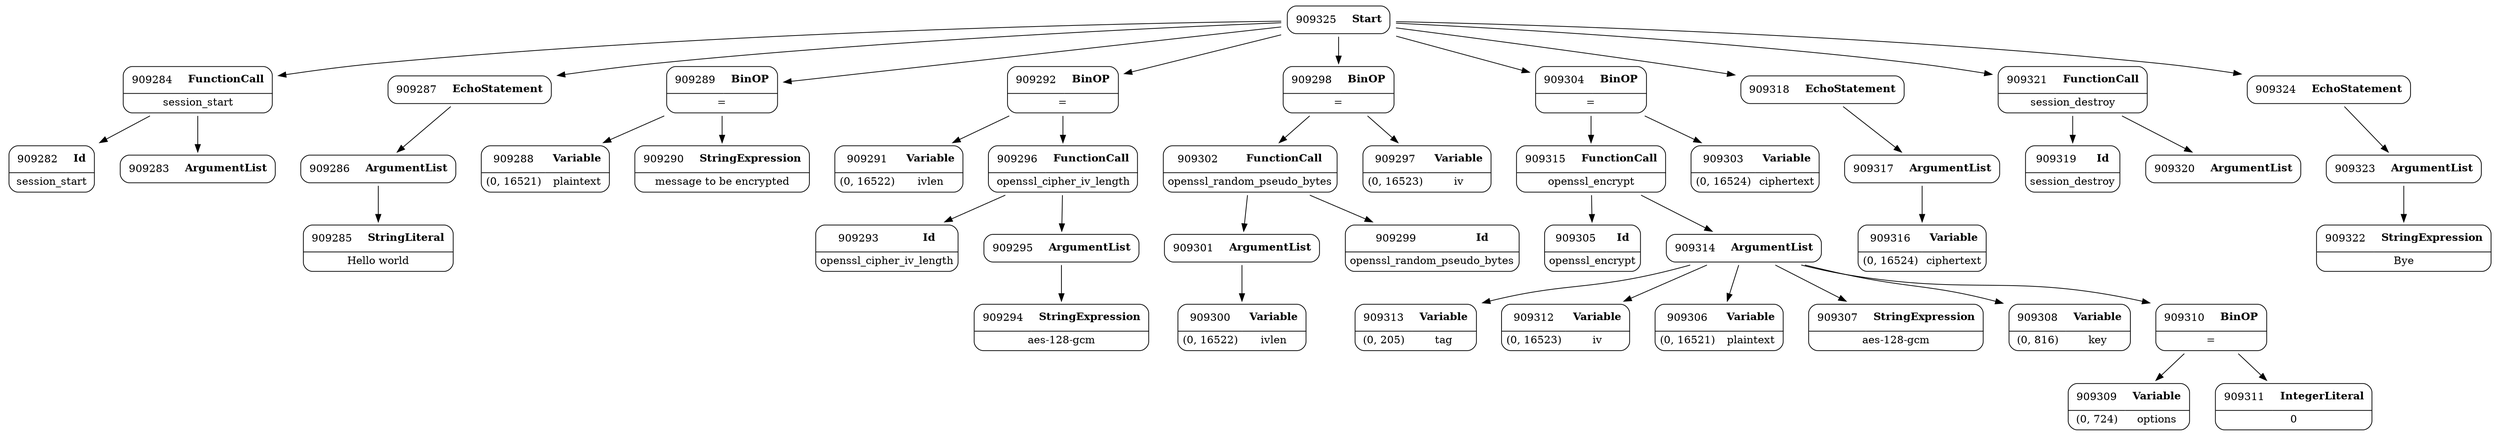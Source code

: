 digraph ast {
node [shape=none];
909325 [label=<<TABLE border='1' cellspacing='0' cellpadding='10' style='rounded' ><TR><TD border='0'>909325</TD><TD border='0'><B>Start</B></TD></TR></TABLE>>];
909325 -> 909284 [weight=2];
909325 -> 909287 [weight=2];
909325 -> 909289 [weight=2];
909325 -> 909292 [weight=2];
909325 -> 909298 [weight=2];
909325 -> 909304 [weight=2];
909325 -> 909318 [weight=2];
909325 -> 909321 [weight=2];
909325 -> 909324 [weight=2];
909324 [label=<<TABLE border='1' cellspacing='0' cellpadding='10' style='rounded' ><TR><TD border='0'>909324</TD><TD border='0'><B>EchoStatement</B></TD></TR></TABLE>>];
909324 -> 909323 [weight=2];
909321 [label=<<TABLE border='1' cellspacing='0' cellpadding='10' style='rounded' ><TR><TD border='0'>909321</TD><TD border='0'><B>FunctionCall</B></TD></TR><HR/><TR><TD border='0' cellpadding='5' colspan='2'>session_destroy</TD></TR></TABLE>>];
909321 -> 909319 [weight=2];
909321 -> 909320 [weight=2];
909320 [label=<<TABLE border='1' cellspacing='0' cellpadding='10' style='rounded' ><TR><TD border='0'>909320</TD><TD border='0'><B>ArgumentList</B></TD></TR></TABLE>>];
909323 [label=<<TABLE border='1' cellspacing='0' cellpadding='10' style='rounded' ><TR><TD border='0'>909323</TD><TD border='0'><B>ArgumentList</B></TD></TR></TABLE>>];
909323 -> 909322 [weight=2];
909322 [label=<<TABLE border='1' cellspacing='0' cellpadding='10' style='rounded' ><TR><TD border='0'>909322</TD><TD border='0'><B>StringExpression</B></TD></TR><HR/><TR><TD border='0' cellpadding='5' colspan='2'>Bye</TD></TR></TABLE>>];
909317 [label=<<TABLE border='1' cellspacing='0' cellpadding='10' style='rounded' ><TR><TD border='0'>909317</TD><TD border='0'><B>ArgumentList</B></TD></TR></TABLE>>];
909317 -> 909316 [weight=2];
909316 [label=<<TABLE border='1' cellspacing='0' cellpadding='10' style='rounded' ><TR><TD border='0'>909316</TD><TD border='0'><B>Variable</B></TD></TR><HR/><TR><TD border='0' cellpadding='5'>(0, 16524)</TD><TD border='0' cellpadding='5'>ciphertext</TD></TR></TABLE>>];
909319 [label=<<TABLE border='1' cellspacing='0' cellpadding='10' style='rounded' ><TR><TD border='0'>909319</TD><TD border='0'><B>Id</B></TD></TR><HR/><TR><TD border='0' cellpadding='5' colspan='2'>session_destroy</TD></TR></TABLE>>];
909318 [label=<<TABLE border='1' cellspacing='0' cellpadding='10' style='rounded' ><TR><TD border='0'>909318</TD><TD border='0'><B>EchoStatement</B></TD></TR></TABLE>>];
909318 -> 909317 [weight=2];
909313 [label=<<TABLE border='1' cellspacing='0' cellpadding='10' style='rounded' ><TR><TD border='0'>909313</TD><TD border='0'><B>Variable</B></TD></TR><HR/><TR><TD border='0' cellpadding='5'>(0, 205)</TD><TD border='0' cellpadding='5'>tag</TD></TR></TABLE>>];
909312 [label=<<TABLE border='1' cellspacing='0' cellpadding='10' style='rounded' ><TR><TD border='0'>909312</TD><TD border='0'><B>Variable</B></TD></TR><HR/><TR><TD border='0' cellpadding='5'>(0, 16523)</TD><TD border='0' cellpadding='5'>iv</TD></TR></TABLE>>];
909315 [label=<<TABLE border='1' cellspacing='0' cellpadding='10' style='rounded' ><TR><TD border='0'>909315</TD><TD border='0'><B>FunctionCall</B></TD></TR><HR/><TR><TD border='0' cellpadding='5' colspan='2'>openssl_encrypt</TD></TR></TABLE>>];
909315 -> 909305 [weight=2];
909315 -> 909314 [weight=2];
909314 [label=<<TABLE border='1' cellspacing='0' cellpadding='10' style='rounded' ><TR><TD border='0'>909314</TD><TD border='0'><B>ArgumentList</B></TD></TR></TABLE>>];
909314 -> 909306 [weight=2];
909314 -> 909307 [weight=2];
909314 -> 909308 [weight=2];
909314 -> 909310 [weight=2];
909314 -> 909312 [weight=2];
909314 -> 909313 [weight=2];
909293 [label=<<TABLE border='1' cellspacing='0' cellpadding='10' style='rounded' ><TR><TD border='0'>909293</TD><TD border='0'><B>Id</B></TD></TR><HR/><TR><TD border='0' cellpadding='5' colspan='2'>openssl_cipher_iv_length</TD></TR></TABLE>>];
909292 [label=<<TABLE border='1' cellspacing='0' cellpadding='10' style='rounded' ><TR><TD border='0'>909292</TD><TD border='0'><B>BinOP</B></TD></TR><HR/><TR><TD border='0' cellpadding='5' colspan='2'>=</TD></TR></TABLE>>];
909292 -> 909291 [weight=2];
909292 -> 909296 [weight=2];
909295 [label=<<TABLE border='1' cellspacing='0' cellpadding='10' style='rounded' ><TR><TD border='0'>909295</TD><TD border='0'><B>ArgumentList</B></TD></TR></TABLE>>];
909295 -> 909294 [weight=2];
909294 [label=<<TABLE border='1' cellspacing='0' cellpadding='10' style='rounded' ><TR><TD border='0'>909294</TD><TD border='0'><B>StringExpression</B></TD></TR><HR/><TR><TD border='0' cellpadding='5' colspan='2'>aes-128-gcm</TD></TR></TABLE>>];
909289 [label=<<TABLE border='1' cellspacing='0' cellpadding='10' style='rounded' ><TR><TD border='0'>909289</TD><TD border='0'><B>BinOP</B></TD></TR><HR/><TR><TD border='0' cellpadding='5' colspan='2'>=</TD></TR></TABLE>>];
909289 -> 909288 [weight=2];
909289 -> 909290 [weight=2];
909288 [label=<<TABLE border='1' cellspacing='0' cellpadding='10' style='rounded' ><TR><TD border='0'>909288</TD><TD border='0'><B>Variable</B></TD></TR><HR/><TR><TD border='0' cellpadding='5'>(0, 16521)</TD><TD border='0' cellpadding='5'>plaintext</TD></TR></TABLE>>];
909291 [label=<<TABLE border='1' cellspacing='0' cellpadding='10' style='rounded' ><TR><TD border='0'>909291</TD><TD border='0'><B>Variable</B></TD></TR><HR/><TR><TD border='0' cellpadding='5'>(0, 16522)</TD><TD border='0' cellpadding='5'>ivlen</TD></TR></TABLE>>];
909290 [label=<<TABLE border='1' cellspacing='0' cellpadding='10' style='rounded' ><TR><TD border='0'>909290</TD><TD border='0'><B>StringExpression</B></TD></TR><HR/><TR><TD border='0' cellpadding='5' colspan='2'>message to be encrypted</TD></TR></TABLE>>];
909285 [label=<<TABLE border='1' cellspacing='0' cellpadding='10' style='rounded' ><TR><TD border='0'>909285</TD><TD border='0'><B>StringLiteral</B></TD></TR><HR/><TR><TD border='0' cellpadding='5' colspan='2'>Hello world</TD></TR></TABLE>>];
909284 [label=<<TABLE border='1' cellspacing='0' cellpadding='10' style='rounded' ><TR><TD border='0'>909284</TD><TD border='0'><B>FunctionCall</B></TD></TR><HR/><TR><TD border='0' cellpadding='5' colspan='2'>session_start</TD></TR></TABLE>>];
909284 -> 909282 [weight=2];
909284 -> 909283 [weight=2];
909287 [label=<<TABLE border='1' cellspacing='0' cellpadding='10' style='rounded' ><TR><TD border='0'>909287</TD><TD border='0'><B>EchoStatement</B></TD></TR></TABLE>>];
909287 -> 909286 [weight=2];
909286 [label=<<TABLE border='1' cellspacing='0' cellpadding='10' style='rounded' ><TR><TD border='0'>909286</TD><TD border='0'><B>ArgumentList</B></TD></TR></TABLE>>];
909286 -> 909285 [weight=2];
909283 [label=<<TABLE border='1' cellspacing='0' cellpadding='10' style='rounded' ><TR><TD border='0'>909283</TD><TD border='0'><B>ArgumentList</B></TD></TR></TABLE>>];
909282 [label=<<TABLE border='1' cellspacing='0' cellpadding='10' style='rounded' ><TR><TD border='0'>909282</TD><TD border='0'><B>Id</B></TD></TR><HR/><TR><TD border='0' cellpadding='5' colspan='2'>session_start</TD></TR></TABLE>>];
909309 [label=<<TABLE border='1' cellspacing='0' cellpadding='10' style='rounded' ><TR><TD border='0'>909309</TD><TD border='0'><B>Variable</B></TD></TR><HR/><TR><TD border='0' cellpadding='5'>(0, 724)</TD><TD border='0' cellpadding='5'>options</TD></TR></TABLE>>];
909308 [label=<<TABLE border='1' cellspacing='0' cellpadding='10' style='rounded' ><TR><TD border='0'>909308</TD><TD border='0'><B>Variable</B></TD></TR><HR/><TR><TD border='0' cellpadding='5'>(0, 816)</TD><TD border='0' cellpadding='5'>key</TD></TR></TABLE>>];
909311 [label=<<TABLE border='1' cellspacing='0' cellpadding='10' style='rounded' ><TR><TD border='0'>909311</TD><TD border='0'><B>IntegerLiteral</B></TD></TR><HR/><TR><TD border='0' cellpadding='5' colspan='2'>0</TD></TR></TABLE>>];
909310 [label=<<TABLE border='1' cellspacing='0' cellpadding='10' style='rounded' ><TR><TD border='0'>909310</TD><TD border='0'><B>BinOP</B></TD></TR><HR/><TR><TD border='0' cellpadding='5' colspan='2'>=</TD></TR></TABLE>>];
909310 -> 909309 [weight=2];
909310 -> 909311 [weight=2];
909305 [label=<<TABLE border='1' cellspacing='0' cellpadding='10' style='rounded' ><TR><TD border='0'>909305</TD><TD border='0'><B>Id</B></TD></TR><HR/><TR><TD border='0' cellpadding='5' colspan='2'>openssl_encrypt</TD></TR></TABLE>>];
909304 [label=<<TABLE border='1' cellspacing='0' cellpadding='10' style='rounded' ><TR><TD border='0'>909304</TD><TD border='0'><B>BinOP</B></TD></TR><HR/><TR><TD border='0' cellpadding='5' colspan='2'>=</TD></TR></TABLE>>];
909304 -> 909303 [weight=2];
909304 -> 909315 [weight=2];
909307 [label=<<TABLE border='1' cellspacing='0' cellpadding='10' style='rounded' ><TR><TD border='0'>909307</TD><TD border='0'><B>StringExpression</B></TD></TR><HR/><TR><TD border='0' cellpadding='5' colspan='2'>aes-128-gcm</TD></TR></TABLE>>];
909306 [label=<<TABLE border='1' cellspacing='0' cellpadding='10' style='rounded' ><TR><TD border='0'>909306</TD><TD border='0'><B>Variable</B></TD></TR><HR/><TR><TD border='0' cellpadding='5'>(0, 16521)</TD><TD border='0' cellpadding='5'>plaintext</TD></TR></TABLE>>];
909301 [label=<<TABLE border='1' cellspacing='0' cellpadding='10' style='rounded' ><TR><TD border='0'>909301</TD><TD border='0'><B>ArgumentList</B></TD></TR></TABLE>>];
909301 -> 909300 [weight=2];
909300 [label=<<TABLE border='1' cellspacing='0' cellpadding='10' style='rounded' ><TR><TD border='0'>909300</TD><TD border='0'><B>Variable</B></TD></TR><HR/><TR><TD border='0' cellpadding='5'>(0, 16522)</TD><TD border='0' cellpadding='5'>ivlen</TD></TR></TABLE>>];
909303 [label=<<TABLE border='1' cellspacing='0' cellpadding='10' style='rounded' ><TR><TD border='0'>909303</TD><TD border='0'><B>Variable</B></TD></TR><HR/><TR><TD border='0' cellpadding='5'>(0, 16524)</TD><TD border='0' cellpadding='5'>ciphertext</TD></TR></TABLE>>];
909302 [label=<<TABLE border='1' cellspacing='0' cellpadding='10' style='rounded' ><TR><TD border='0'>909302</TD><TD border='0'><B>FunctionCall</B></TD></TR><HR/><TR><TD border='0' cellpadding='5' colspan='2'>openssl_random_pseudo_bytes</TD></TR></TABLE>>];
909302 -> 909299 [weight=2];
909302 -> 909301 [weight=2];
909297 [label=<<TABLE border='1' cellspacing='0' cellpadding='10' style='rounded' ><TR><TD border='0'>909297</TD><TD border='0'><B>Variable</B></TD></TR><HR/><TR><TD border='0' cellpadding='5'>(0, 16523)</TD><TD border='0' cellpadding='5'>iv</TD></TR></TABLE>>];
909296 [label=<<TABLE border='1' cellspacing='0' cellpadding='10' style='rounded' ><TR><TD border='0'>909296</TD><TD border='0'><B>FunctionCall</B></TD></TR><HR/><TR><TD border='0' cellpadding='5' colspan='2'>openssl_cipher_iv_length</TD></TR></TABLE>>];
909296 -> 909293 [weight=2];
909296 -> 909295 [weight=2];
909299 [label=<<TABLE border='1' cellspacing='0' cellpadding='10' style='rounded' ><TR><TD border='0'>909299</TD><TD border='0'><B>Id</B></TD></TR><HR/><TR><TD border='0' cellpadding='5' colspan='2'>openssl_random_pseudo_bytes</TD></TR></TABLE>>];
909298 [label=<<TABLE border='1' cellspacing='0' cellpadding='10' style='rounded' ><TR><TD border='0'>909298</TD><TD border='0'><B>BinOP</B></TD></TR><HR/><TR><TD border='0' cellpadding='5' colspan='2'>=</TD></TR></TABLE>>];
909298 -> 909297 [weight=2];
909298 -> 909302 [weight=2];
}
